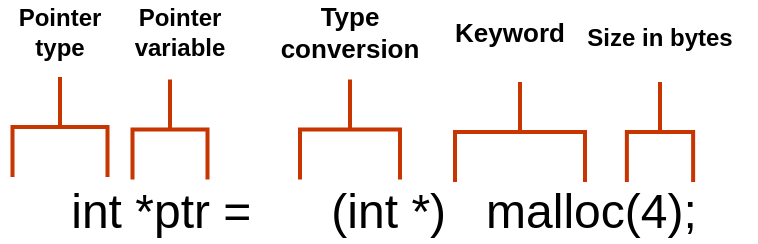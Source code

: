 <mxfile version="24.1.0" type="device">
  <diagram name="Page-1" id="QNVAXEFG_coX6fo7xSKH">
    <mxGraphModel dx="984" dy="667" grid="1" gridSize="10" guides="1" tooltips="1" connect="1" arrows="1" fold="1" page="1" pageScale="1" pageWidth="827" pageHeight="1169" math="0" shadow="0">
      <root>
        <mxCell id="0" />
        <mxCell id="1" parent="0" />
        <mxCell id="DXjjxYE0g-5OhmQiskfD-4" value="" style="strokeWidth=2;html=1;shape=mxgraph.flowchart.annotation_2;align=left;labelPosition=right;pointerEvents=1;rotation=90;fillColor=#fa6800;fontColor=#CC99FF;strokeColor=#C73500;" vertex="1" parent="1">
          <mxGeometry x="285" y="228.75" width="50" height="50" as="geometry" />
        </mxCell>
        <mxCell id="DXjjxYE0g-5OhmQiskfD-5" value="" style="strokeWidth=2;html=1;shape=mxgraph.flowchart.annotation_2;align=left;labelPosition=right;pointerEvents=1;rotation=90;fillColor=#fa6800;fontColor=#CC99FF;strokeColor=#C73500;" vertex="1" parent="1">
          <mxGeometry x="370" y="222.5" width="50" height="65" as="geometry" />
        </mxCell>
        <mxCell id="DXjjxYE0g-5OhmQiskfD-67" value="" style="strokeWidth=2;html=1;shape=mxgraph.flowchart.annotation_2;align=left;labelPosition=right;pointerEvents=1;rotation=90;fillColor=#fa6800;fontColor=#CC99FF;strokeColor=#C73500;" vertex="1" parent="1">
          <mxGeometry x="140" y="228.75" width="50" height="47.5" as="geometry" />
        </mxCell>
        <mxCell id="DXjjxYE0g-5OhmQiskfD-69" value="" style="strokeWidth=2;html=1;shape=mxgraph.flowchart.annotation_2;align=left;labelPosition=right;pointerEvents=1;rotation=90;fillColor=#fa6800;fontColor=#CC99FF;strokeColor=#C73500;" vertex="1" parent="1">
          <mxGeometry x="440" y="238.43" width="50" height="33.13" as="geometry" />
        </mxCell>
        <mxCell id="DXjjxYE0g-5OhmQiskfD-72" value="Pointer type" style="text;html=1;align=center;verticalAlign=middle;whiteSpace=wrap;rounded=0;fontStyle=1" vertex="1" parent="1">
          <mxGeometry x="135" y="190" width="60" height="30" as="geometry" />
        </mxCell>
        <mxCell id="DXjjxYE0g-5OhmQiskfD-78" value="&lt;span style=&quot;text-align: left;&quot;&gt;&lt;font size=&quot;5&quot;&gt;&lt;span style=&quot;caret-color: rgb(204, 0, 0);&quot;&gt;int *ptr = &amp;nbsp; &amp;nbsp; &amp;nbsp;(int *) &amp;nbsp; malloc(4);&lt;/span&gt;&lt;/font&gt;&lt;/span&gt;" style="text;html=1;align=center;verticalAlign=middle;whiteSpace=wrap;rounded=0;" vertex="1" parent="1">
          <mxGeometry x="144.38" y="280" width="365.62" height="30" as="geometry" />
        </mxCell>
        <mxCell id="DXjjxYE0g-5OhmQiskfD-83" value="Keyword" style="text;html=1;align=center;verticalAlign=middle;whiteSpace=wrap;rounded=0;fontSize=13;fontStyle=1" vertex="1" parent="1">
          <mxGeometry x="360" y="190" width="60" height="30" as="geometry" />
        </mxCell>
        <mxCell id="DXjjxYE0g-5OhmQiskfD-87" value="" style="strokeWidth=2;html=1;shape=mxgraph.flowchart.annotation_2;align=left;labelPosition=right;pointerEvents=1;rotation=90;fillColor=#fa6800;fontColor=#CC99FF;strokeColor=#C73500;" vertex="1" parent="1">
          <mxGeometry x="195" y="235" width="50" height="37.5" as="geometry" />
        </mxCell>
        <mxCell id="DXjjxYE0g-5OhmQiskfD-88" value="Pointer variable" style="text;html=1;align=center;verticalAlign=middle;whiteSpace=wrap;rounded=0;fontStyle=1" vertex="1" parent="1">
          <mxGeometry x="195" y="190" width="60" height="30" as="geometry" />
        </mxCell>
        <mxCell id="DXjjxYE0g-5OhmQiskfD-89" value="Size in bytes" style="text;html=1;align=center;verticalAlign=middle;whiteSpace=wrap;rounded=0;fontStyle=1" vertex="1" parent="1">
          <mxGeometry x="417" y="192.5" width="96" height="30" as="geometry" />
        </mxCell>
        <mxCell id="DXjjxYE0g-5OhmQiskfD-90" value="Type&lt;div&gt;conversion&lt;/div&gt;" style="text;html=1;align=center;verticalAlign=middle;whiteSpace=wrap;rounded=0;fontSize=13;fontStyle=1" vertex="1" parent="1">
          <mxGeometry x="280" y="190" width="60" height="30" as="geometry" />
        </mxCell>
      </root>
    </mxGraphModel>
  </diagram>
</mxfile>
